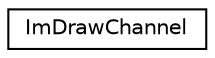 digraph "Graphical Class Hierarchy"
{
  edge [fontname="Helvetica",fontsize="10",labelfontname="Helvetica",labelfontsize="10"];
  node [fontname="Helvetica",fontsize="10",shape=record];
  rankdir="LR";
  Node0 [label="ImDrawChannel",height=0.2,width=0.4,color="black", fillcolor="white", style="filled",URL="$structImDrawChannel.html"];
}

